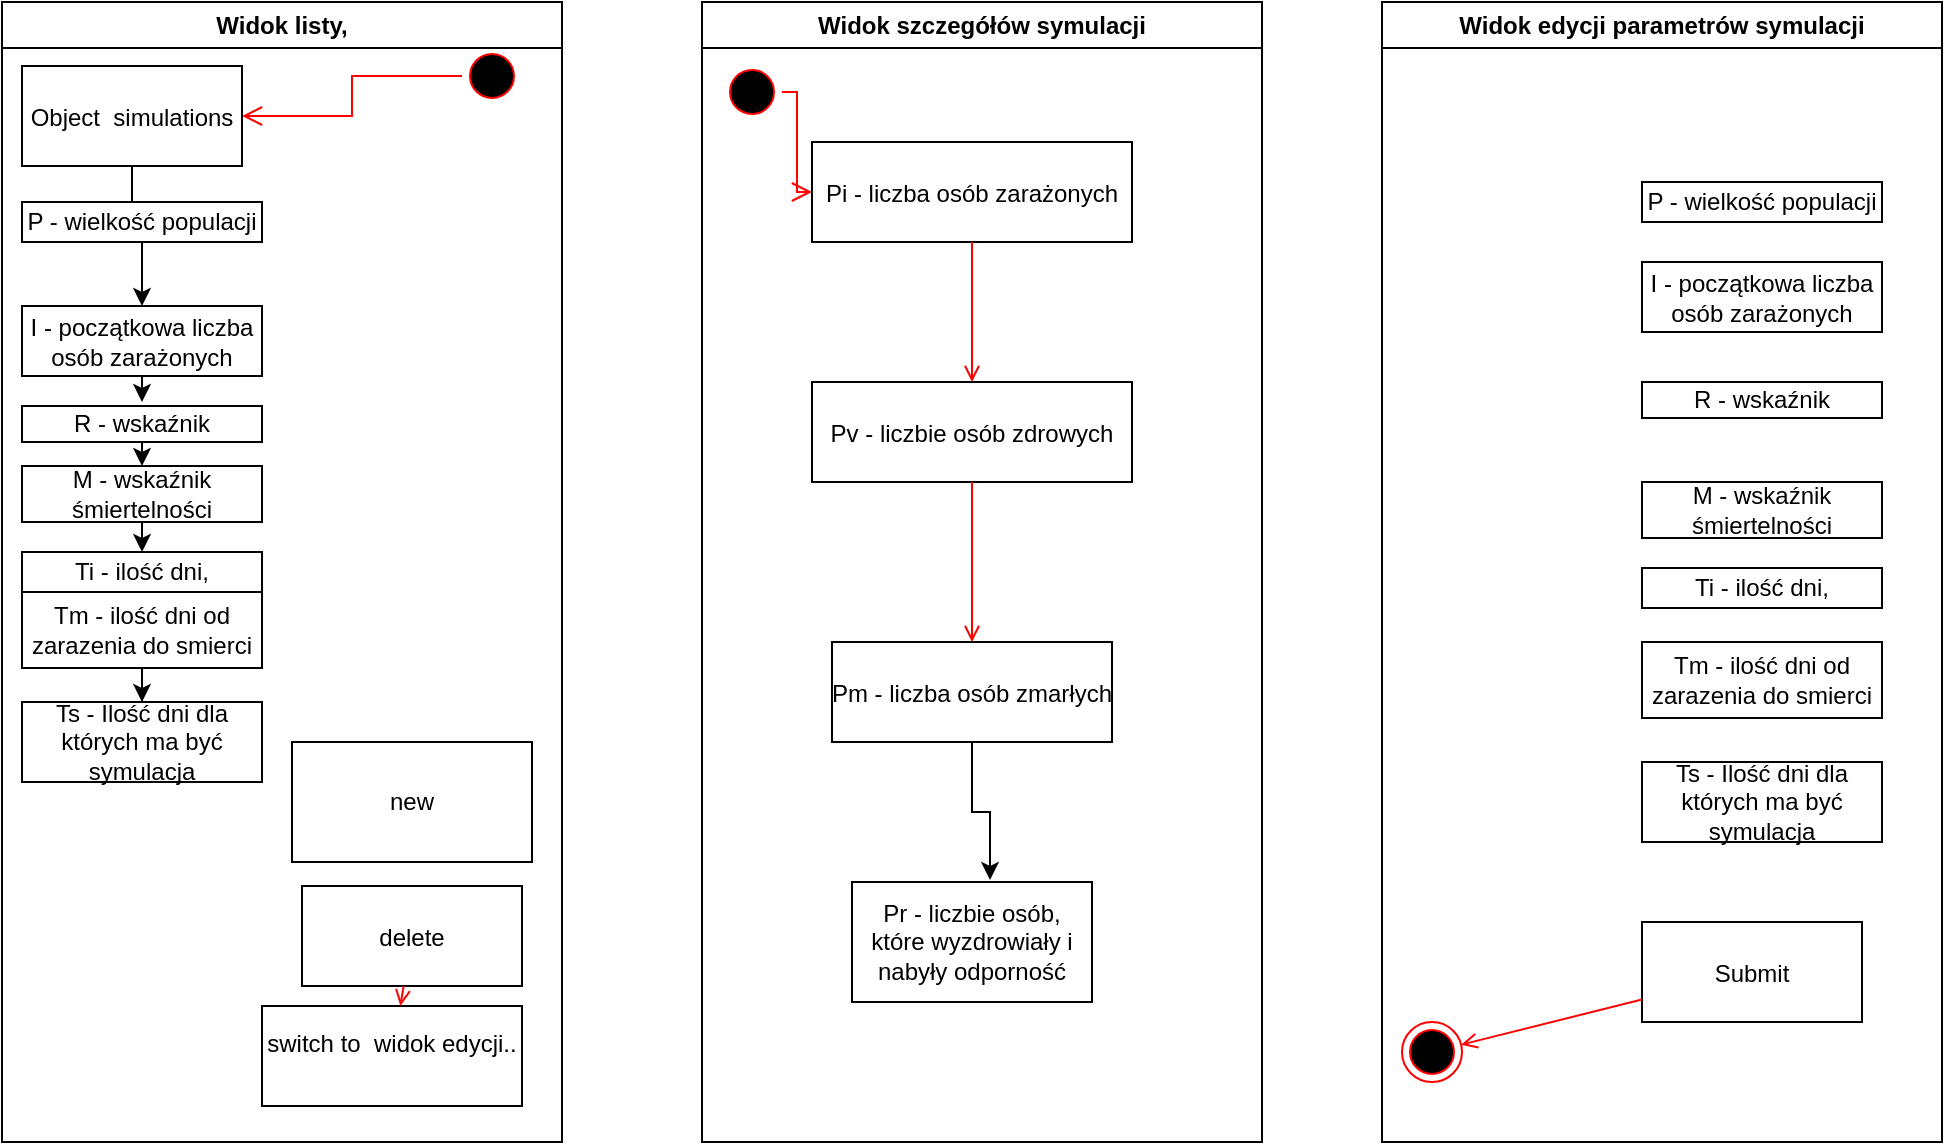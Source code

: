 <mxfile version="14.1.1" type="github">
  <diagram name="Page-1" id="e7e014a7-5840-1c2e-5031-d8a46d1fe8dd">
    <mxGraphModel dx="1102" dy="582" grid="1" gridSize="10" guides="1" tooltips="1" connect="1" arrows="1" fold="1" page="1" pageScale="1" pageWidth="1169" pageHeight="826" background="#ffffff" math="0" shadow="0">
      <root>
        <mxCell id="0" />
        <mxCell id="1" parent="0" />
        <mxCell id="2" value="Widok listy," style="swimlane;whiteSpace=wrap" parent="1" vertex="1">
          <mxGeometry x="40" y="120" width="280" height="570" as="geometry" />
        </mxCell>
        <mxCell id="5" value="" style="ellipse;shape=startState;fillColor=#000000;strokeColor=#ff0000;" parent="2" vertex="1">
          <mxGeometry x="230" y="22" width="30" height="30" as="geometry" />
        </mxCell>
        <mxCell id="6" value="" style="edgeStyle=elbowEdgeStyle;elbow=horizontal;verticalAlign=bottom;endArrow=open;endSize=8;strokeColor=#FF0000;endFill=1;rounded=0" parent="2" source="5" target="7" edge="1">
          <mxGeometry x="100" y="40" as="geometry">
            <mxPoint x="115" y="110" as="targetPoint" />
          </mxGeometry>
        </mxCell>
        <mxCell id="lHbRoRdoCdreXLFXU-Cs-53" style="edgeStyle=orthogonalEdgeStyle;rounded=0;orthogonalLoop=1;jettySize=auto;html=1;exitX=0.5;exitY=1;exitDx=0;exitDy=0;" edge="1" parent="2" source="7" target="lHbRoRdoCdreXLFXU-Cs-43">
          <mxGeometry relative="1" as="geometry" />
        </mxCell>
        <mxCell id="7" value="Object  simulations" style="" parent="2" vertex="1">
          <mxGeometry x="10" y="32" width="110" height="50" as="geometry" />
        </mxCell>
        <mxCell id="8" value="delete" style="" parent="2" vertex="1">
          <mxGeometry x="150" y="442" width="110" height="50" as="geometry" />
        </mxCell>
        <mxCell id="10" value="switch to  widok edycji..&#xa;" style="" parent="2" vertex="1">
          <mxGeometry x="130" y="502" width="130" height="50" as="geometry" />
        </mxCell>
        <mxCell id="11" value="" style="endArrow=open;strokeColor=#FF0000;endFill=1;rounded=0" parent="2" source="8" target="10" edge="1">
          <mxGeometry relative="1" as="geometry" />
        </mxCell>
        <mxCell id="lHbRoRdoCdreXLFXU-Cs-57" style="edgeStyle=orthogonalEdgeStyle;rounded=0;orthogonalLoop=1;jettySize=auto;html=1;entryX=0.5;entryY=0;entryDx=0;entryDy=0;" edge="1" parent="2" source="lHbRoRdoCdreXLFXU-Cs-43" target="lHbRoRdoCdreXLFXU-Cs-44">
          <mxGeometry relative="1" as="geometry" />
        </mxCell>
        <mxCell id="lHbRoRdoCdreXLFXU-Cs-43" value="P - wielkość populacji" style="rounded=0;whiteSpace=wrap;html=1;" vertex="1" parent="2">
          <mxGeometry x="10" y="100" width="120" height="20" as="geometry" />
        </mxCell>
        <mxCell id="lHbRoRdoCdreXLFXU-Cs-44" value="I - początkowa liczba osób zarażonych" style="rounded=0;whiteSpace=wrap;html=1;" vertex="1" parent="2">
          <mxGeometry x="10" y="152" width="120" height="35" as="geometry" />
        </mxCell>
        <mxCell id="lHbRoRdoCdreXLFXU-Cs-59" style="edgeStyle=orthogonalEdgeStyle;rounded=0;orthogonalLoop=1;jettySize=auto;html=1;exitX=0.5;exitY=1;exitDx=0;exitDy=0;entryX=0.5;entryY=0;entryDx=0;entryDy=0;" edge="1" parent="2" source="lHbRoRdoCdreXLFXU-Cs-45" target="lHbRoRdoCdreXLFXU-Cs-46">
          <mxGeometry relative="1" as="geometry" />
        </mxCell>
        <mxCell id="lHbRoRdoCdreXLFXU-Cs-45" value="R - wskaźnik" style="rounded=0;whiteSpace=wrap;html=1;" vertex="1" parent="2">
          <mxGeometry x="10" y="202" width="120" height="18" as="geometry" />
        </mxCell>
        <mxCell id="lHbRoRdoCdreXLFXU-Cs-60" style="edgeStyle=orthogonalEdgeStyle;rounded=0;orthogonalLoop=1;jettySize=auto;html=1;exitX=0.5;exitY=1;exitDx=0;exitDy=0;entryX=0.5;entryY=0;entryDx=0;entryDy=0;" edge="1" parent="2" source="lHbRoRdoCdreXLFXU-Cs-46" target="lHbRoRdoCdreXLFXU-Cs-47">
          <mxGeometry relative="1" as="geometry" />
        </mxCell>
        <mxCell id="lHbRoRdoCdreXLFXU-Cs-46" value="M - wskaźnik śmiertelności" style="whiteSpace=wrap;html=1;" vertex="1" parent="2">
          <mxGeometry x="10" y="232" width="120" height="28" as="geometry" />
        </mxCell>
        <mxCell id="lHbRoRdoCdreXLFXU-Cs-61" style="edgeStyle=orthogonalEdgeStyle;rounded=0;orthogonalLoop=1;jettySize=auto;html=1;exitX=0.5;exitY=1;exitDx=0;exitDy=0;entryX=0.5;entryY=0;entryDx=0;entryDy=0;" edge="1" parent="2" source="lHbRoRdoCdreXLFXU-Cs-47" target="lHbRoRdoCdreXLFXU-Cs-49">
          <mxGeometry relative="1" as="geometry" />
        </mxCell>
        <mxCell id="lHbRoRdoCdreXLFXU-Cs-47" value="Ti - ilość dni," style="whiteSpace=wrap;html=1;" vertex="1" parent="2">
          <mxGeometry x="10" y="275" width="120" height="20" as="geometry" />
        </mxCell>
        <mxCell id="lHbRoRdoCdreXLFXU-Cs-62" style="edgeStyle=orthogonalEdgeStyle;rounded=0;orthogonalLoop=1;jettySize=auto;html=1;entryX=0.5;entryY=0;entryDx=0;entryDy=0;" edge="1" parent="2" source="lHbRoRdoCdreXLFXU-Cs-49" target="lHbRoRdoCdreXLFXU-Cs-50">
          <mxGeometry relative="1" as="geometry" />
        </mxCell>
        <mxCell id="lHbRoRdoCdreXLFXU-Cs-49" value="Tm - ilość dni od zarazenia do smierci" style="whiteSpace=wrap;html=1;" vertex="1" parent="2">
          <mxGeometry x="10" y="295" width="120" height="38" as="geometry" />
        </mxCell>
        <mxCell id="lHbRoRdoCdreXLFXU-Cs-50" value="Ts - Ilość dni dla których ma być symulacja" style="whiteSpace=wrap;html=1;" vertex="1" parent="2">
          <mxGeometry x="10" y="350" width="120" height="40" as="geometry" />
        </mxCell>
        <mxCell id="lHbRoRdoCdreXLFXU-Cs-66" value="new" style="whiteSpace=wrap;html=1;" vertex="1" parent="2">
          <mxGeometry x="145" y="370" width="120" height="60" as="geometry" />
        </mxCell>
        <mxCell id="3" value="Widok szczegółów symulacji" style="swimlane;whiteSpace=wrap" parent="1" vertex="1">
          <mxGeometry x="390" y="120" width="280" height="570" as="geometry" />
        </mxCell>
        <mxCell id="13" value="" style="ellipse;shape=startState;fillColor=#000000;strokeColor=#ff0000;" parent="3" vertex="1">
          <mxGeometry x="10" y="30" width="30" height="30" as="geometry" />
        </mxCell>
        <mxCell id="14" value="" style="edgeStyle=elbowEdgeStyle;elbow=horizontal;verticalAlign=bottom;endArrow=open;endSize=8;strokeColor=#FF0000;endFill=1;rounded=0" parent="3" source="13" target="15" edge="1">
          <mxGeometry x="40" y="20" as="geometry">
            <mxPoint x="55" y="90" as="targetPoint" />
          </mxGeometry>
        </mxCell>
        <mxCell id="15" value="Pi - liczba osób zarażonych" style="" parent="3" vertex="1">
          <mxGeometry x="55" y="70" width="160" height="50" as="geometry" />
        </mxCell>
        <mxCell id="16" value="Pv - liczbie osób zdrowych" style="" parent="3" vertex="1">
          <mxGeometry x="55" y="190" width="160" height="50" as="geometry" />
        </mxCell>
        <mxCell id="17" value="" style="endArrow=open;strokeColor=#FF0000;endFill=1;rounded=0" parent="3" source="15" target="16" edge="1">
          <mxGeometry relative="1" as="geometry" />
        </mxCell>
        <mxCell id="lHbRoRdoCdreXLFXU-Cs-65" style="edgeStyle=orthogonalEdgeStyle;rounded=0;orthogonalLoop=1;jettySize=auto;html=1;exitX=0.5;exitY=1;exitDx=0;exitDy=0;entryX=0.575;entryY=-0.017;entryDx=0;entryDy=0;entryPerimeter=0;" edge="1" parent="3" source="18" target="lHbRoRdoCdreXLFXU-Cs-63">
          <mxGeometry relative="1" as="geometry" />
        </mxCell>
        <mxCell id="18" value="Pm - liczba osób zmarłych" style="" parent="3" vertex="1">
          <mxGeometry x="65" y="320" width="140" height="50" as="geometry" />
        </mxCell>
        <mxCell id="19" value="" style="endArrow=open;strokeColor=#FF0000;endFill=1;rounded=0" parent="3" source="16" target="18" edge="1">
          <mxGeometry relative="1" as="geometry" />
        </mxCell>
        <mxCell id="lHbRoRdoCdreXLFXU-Cs-63" value="Pr - liczbie osób, które wyzdrowiały i nabyły odporność" style="whiteSpace=wrap;html=1;" vertex="1" parent="3">
          <mxGeometry x="75" y="440" width="120" height="60" as="geometry" />
        </mxCell>
        <mxCell id="4" value="Widok edycji parametrów symulacji" style="swimlane;whiteSpace=wrap" parent="1" vertex="1">
          <mxGeometry x="730" y="120" width="280" height="570" as="geometry" />
        </mxCell>
        <mxCell id="33" value="Submit" style="" parent="4" vertex="1">
          <mxGeometry x="130" y="460" width="110" height="50" as="geometry" />
        </mxCell>
        <mxCell id="38" value="" style="ellipse;shape=endState;fillColor=#000000;strokeColor=#ff0000" parent="4" vertex="1">
          <mxGeometry x="10" y="510" width="30" height="30" as="geometry" />
        </mxCell>
        <mxCell id="39" value="" style="endArrow=open;strokeColor=#FF0000;endFill=1;rounded=0" parent="4" source="33" target="38" edge="1">
          <mxGeometry relative="1" as="geometry" />
        </mxCell>
        <mxCell id="lHbRoRdoCdreXLFXU-Cs-68" value="P - wielkość populacji" style="rounded=0;whiteSpace=wrap;html=1;" vertex="1" parent="4">
          <mxGeometry x="130" y="90" width="120" height="20" as="geometry" />
        </mxCell>
        <mxCell id="lHbRoRdoCdreXLFXU-Cs-69" style="edgeStyle=orthogonalEdgeStyle;rounded=0;orthogonalLoop=1;jettySize=auto;html=1;exitX=0.5;exitY=1;exitDx=0;exitDy=0;" edge="1" parent="4" source="lHbRoRdoCdreXLFXU-Cs-68" target="lHbRoRdoCdreXLFXU-Cs-68">
          <mxGeometry relative="1" as="geometry" />
        </mxCell>
        <mxCell id="lHbRoRdoCdreXLFXU-Cs-70" value="I - początkowa liczba osób zarażonych" style="rounded=0;whiteSpace=wrap;html=1;" vertex="1" parent="4">
          <mxGeometry x="130" y="130" width="120" height="35" as="geometry" />
        </mxCell>
        <mxCell id="lHbRoRdoCdreXLFXU-Cs-71" value="R - wskaźnik" style="rounded=0;whiteSpace=wrap;html=1;" vertex="1" parent="4">
          <mxGeometry x="130" y="190" width="120" height="18" as="geometry" />
        </mxCell>
        <mxCell id="lHbRoRdoCdreXLFXU-Cs-72" value="M - wskaźnik śmiertelności" style="whiteSpace=wrap;html=1;" vertex="1" parent="4">
          <mxGeometry x="130" y="240" width="120" height="28" as="geometry" />
        </mxCell>
        <mxCell id="lHbRoRdoCdreXLFXU-Cs-73" value="Ti - ilość dni," style="whiteSpace=wrap;html=1;" vertex="1" parent="4">
          <mxGeometry x="130" y="283" width="120" height="20" as="geometry" />
        </mxCell>
        <mxCell id="lHbRoRdoCdreXLFXU-Cs-74" value="Tm - ilość dni od zarazenia do smierci" style="whiteSpace=wrap;html=1;" vertex="1" parent="4">
          <mxGeometry x="130" y="320" width="120" height="38" as="geometry" />
        </mxCell>
        <mxCell id="lHbRoRdoCdreXLFXU-Cs-75" value="Ts - Ilość dni dla których ma być symulacja" style="whiteSpace=wrap;html=1;" vertex="1" parent="4">
          <mxGeometry x="130" y="380" width="120" height="40" as="geometry" />
        </mxCell>
        <mxCell id="lHbRoRdoCdreXLFXU-Cs-58" style="edgeStyle=orthogonalEdgeStyle;rounded=0;orthogonalLoop=1;jettySize=auto;html=1;exitX=0.5;exitY=1;exitDx=0;exitDy=0;" edge="1" parent="1" source="lHbRoRdoCdreXLFXU-Cs-44">
          <mxGeometry relative="1" as="geometry">
            <mxPoint x="110" y="320" as="targetPoint" />
          </mxGeometry>
        </mxCell>
      </root>
    </mxGraphModel>
  </diagram>
</mxfile>
